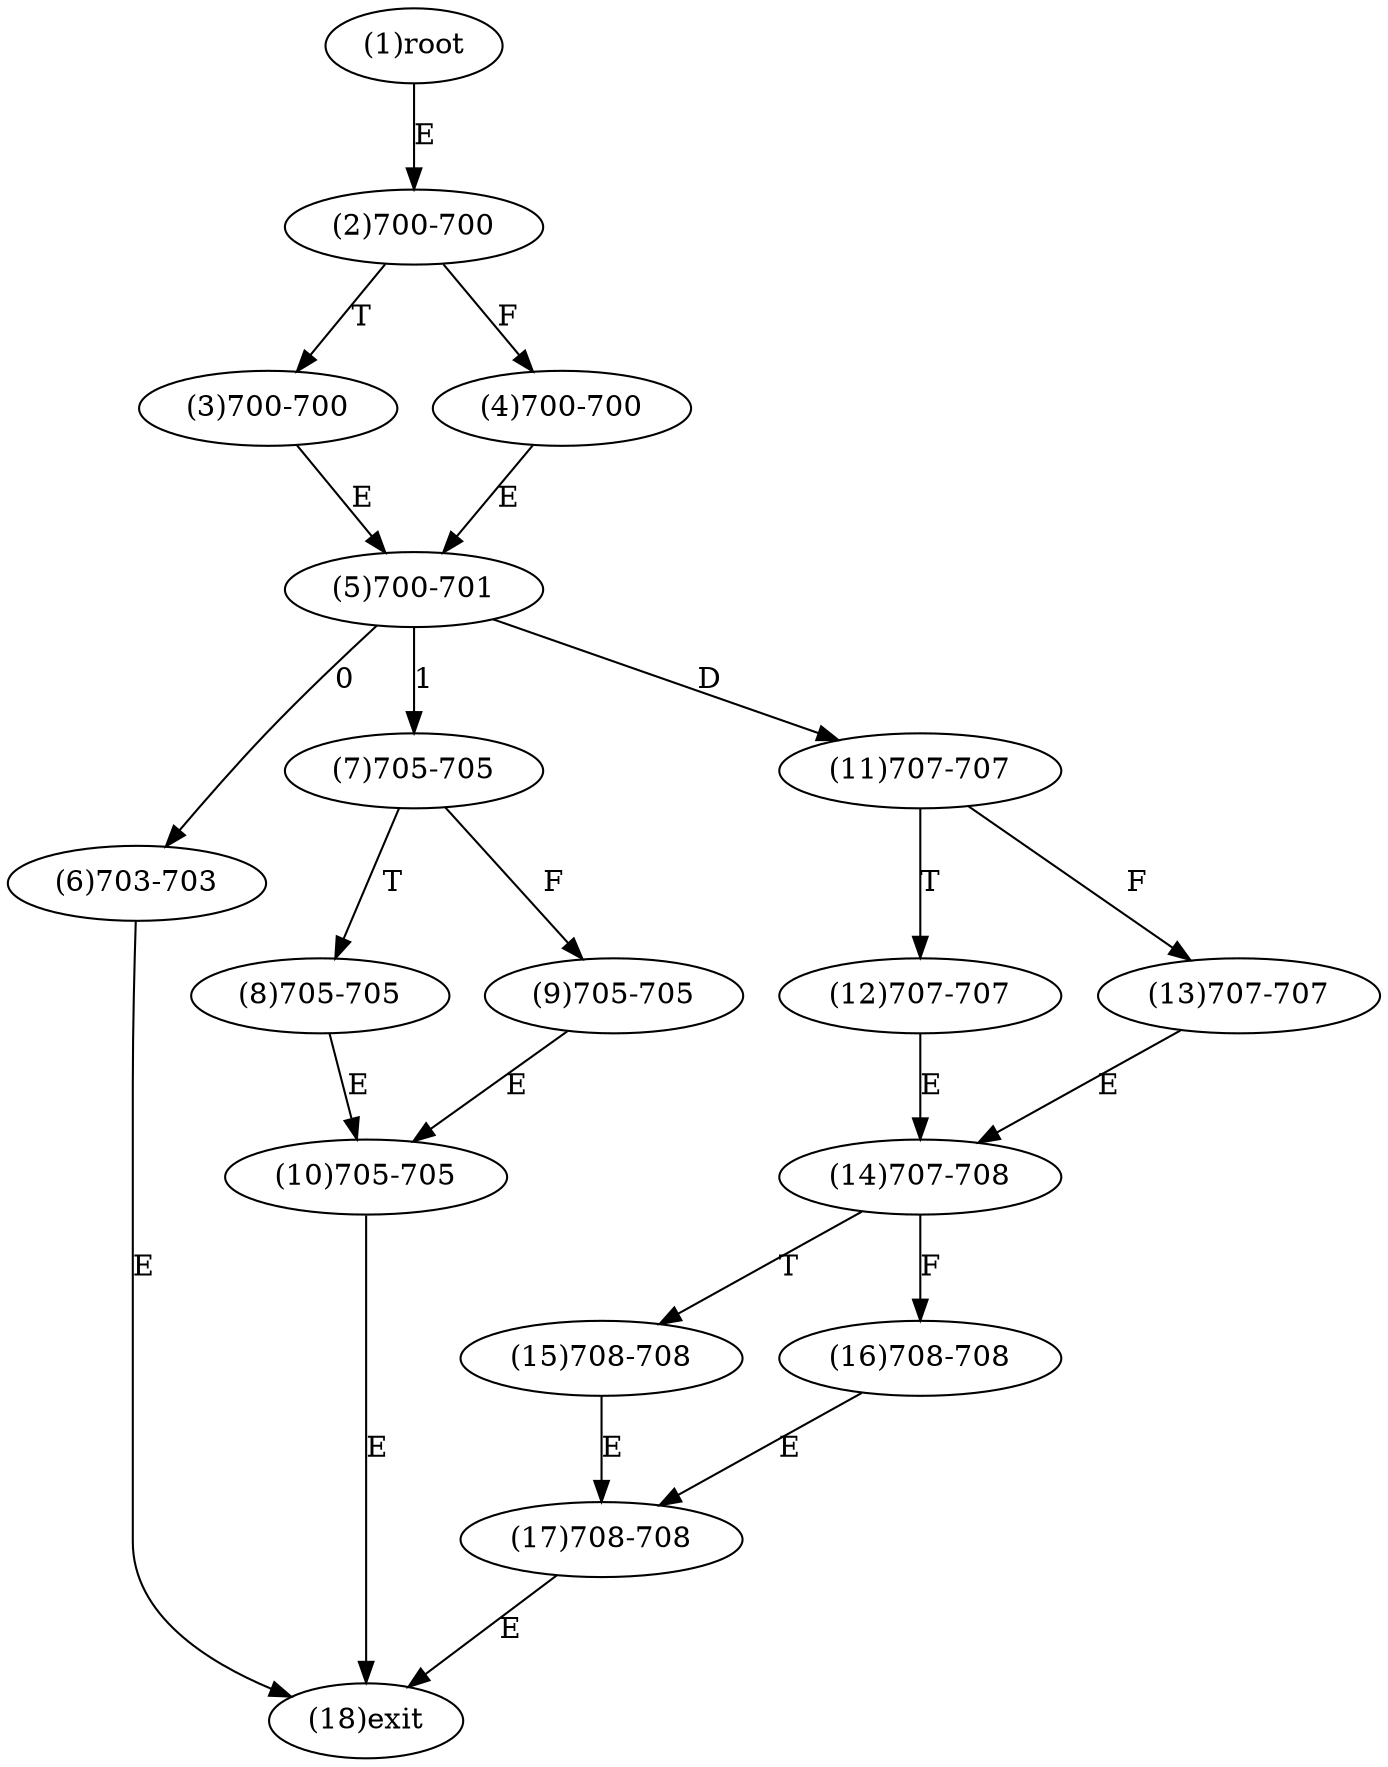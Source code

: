 digraph "" { 
1[ label="(1)root"];
2[ label="(2)700-700"];
3[ label="(3)700-700"];
4[ label="(4)700-700"];
5[ label="(5)700-701"];
6[ label="(6)703-703"];
7[ label="(7)705-705"];
8[ label="(8)705-705"];
9[ label="(9)705-705"];
10[ label="(10)705-705"];
11[ label="(11)707-707"];
12[ label="(12)707-707"];
13[ label="(13)707-707"];
14[ label="(14)707-708"];
15[ label="(15)708-708"];
17[ label="(17)708-708"];
16[ label="(16)708-708"];
18[ label="(18)exit"];
1->2[ label="E"];
2->4[ label="F"];
2->3[ label="T"];
3->5[ label="E"];
4->5[ label="E"];
5->6[ label="0"];
5->7[ label="1"];
5->11[ label="D"];
6->18[ label="E"];
7->9[ label="F"];
7->8[ label="T"];
8->10[ label="E"];
9->10[ label="E"];
10->18[ label="E"];
11->13[ label="F"];
11->12[ label="T"];
12->14[ label="E"];
13->14[ label="E"];
14->16[ label="F"];
14->15[ label="T"];
15->17[ label="E"];
16->17[ label="E"];
17->18[ label="E"];
}